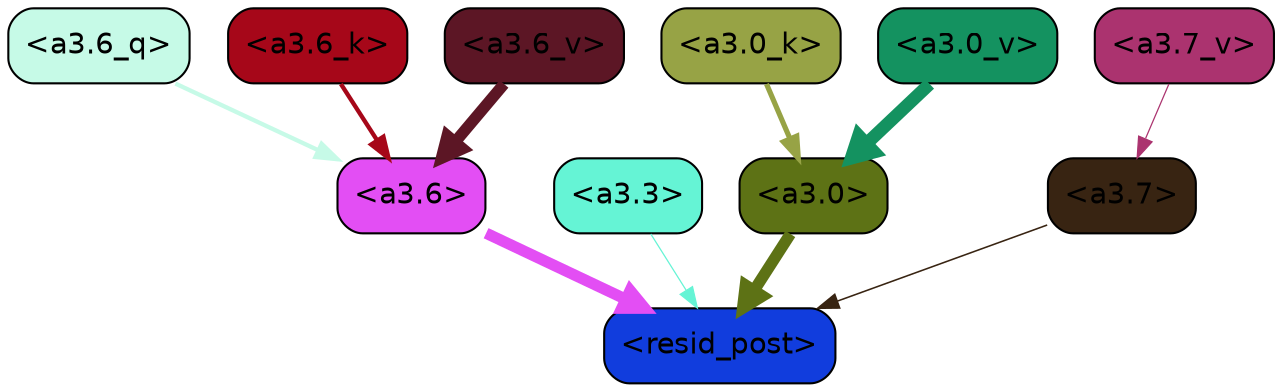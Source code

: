 strict digraph "" {
	graph [bgcolor=transparent,
		layout=dot,
		overlap=false,
		splines=true
	];
	"<a3.7>"	[color=black,
		fillcolor="#382412",
		fontname=Helvetica,
		shape=box,
		style="filled, rounded"];
	"<resid_post>"	[color=black,
		fillcolor="#113ddd",
		fontname=Helvetica,
		shape=box,
		style="filled, rounded"];
	"<a3.7>" -> "<resid_post>"	[color="#382412",
		penwidth=0.7595263123512268];
	"<a3.6>"	[color=black,
		fillcolor="#e34ef4",
		fontname=Helvetica,
		shape=box,
		style="filled, rounded"];
	"<a3.6>" -> "<resid_post>"	[color="#e34ef4",
		penwidth=5.40013587474823];
	"<a3.3>"	[color=black,
		fillcolor="#65f4d5",
		fontname=Helvetica,
		shape=box,
		style="filled, rounded"];
	"<a3.3>" -> "<resid_post>"	[color="#65f4d5",
		penwidth=0.6];
	"<a3.0>"	[color=black,
		fillcolor="#5d7215",
		fontname=Helvetica,
		shape=box,
		style="filled, rounded"];
	"<a3.0>" -> "<resid_post>"	[color="#5d7215",
		penwidth=5.540827631950378];
	"<a3.6_q>"	[color=black,
		fillcolor="#c6fae7",
		fontname=Helvetica,
		shape=box,
		style="filled, rounded"];
	"<a3.6_q>" -> "<a3.6>"	[color="#c6fae7",
		penwidth=2.0530722737312317];
	"<a3.6_k>"	[color=black,
		fillcolor="#a60719",
		fontname=Helvetica,
		shape=box,
		style="filled, rounded"];
	"<a3.6_k>" -> "<a3.6>"	[color="#a60719",
		penwidth=2.080081820487976];
	"<a3.0_k>"	[color=black,
		fillcolor="#97a345",
		fontname=Helvetica,
		shape=box,
		style="filled, rounded"];
	"<a3.0_k>" -> "<a3.0>"	[color="#97a345",
		penwidth=2.4920601844787598];
	"<a3.7_v>"	[color=black,
		fillcolor="#ab336f",
		fontname=Helvetica,
		shape=box,
		style="filled, rounded"];
	"<a3.7_v>" -> "<a3.7>"	[color="#ab336f",
		penwidth=0.6];
	"<a3.6_v>"	[color=black,
		fillcolor="#5c1625",
		fontname=Helvetica,
		shape=box,
		style="filled, rounded"];
	"<a3.6_v>" -> "<a3.6>"	[color="#5c1625",
		penwidth=5.522058844566345];
	"<a3.0_v>"	[color=black,
		fillcolor="#149260",
		fontname=Helvetica,
		shape=box,
		style="filled, rounded"];
	"<a3.0_v>" -> "<a3.0>"	[color="#149260",
		penwidth=6.184832274913788];
}
